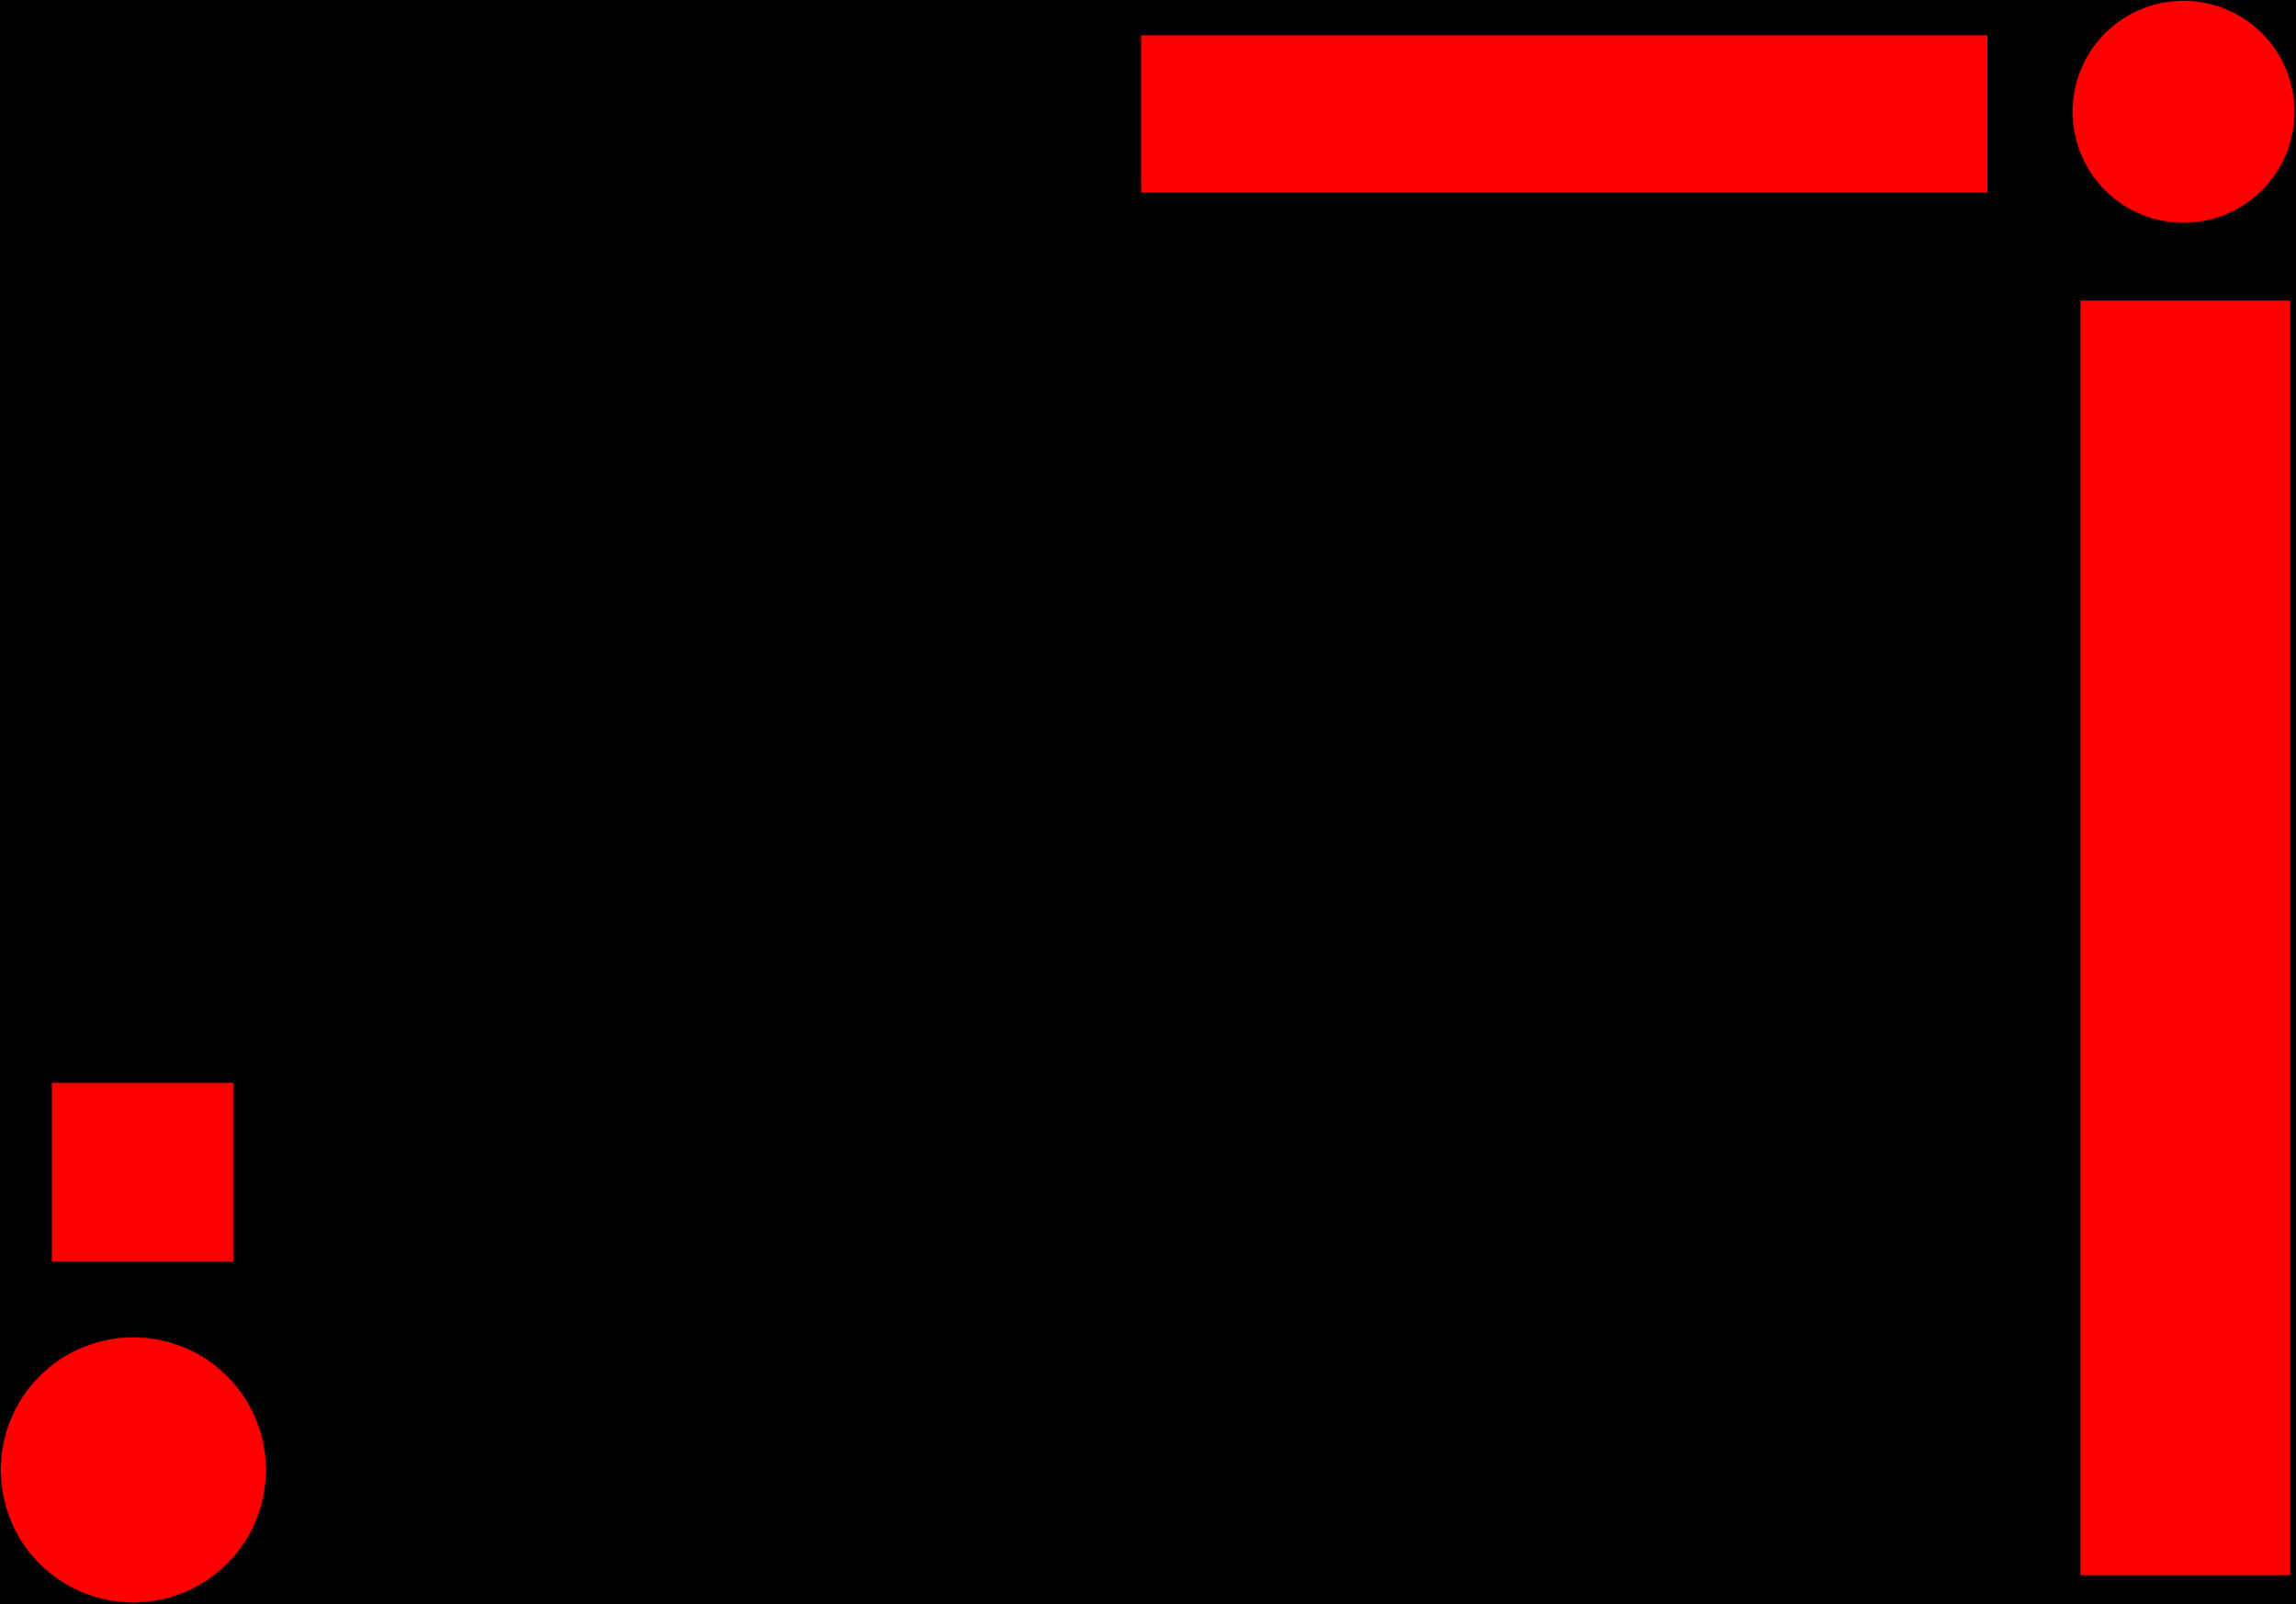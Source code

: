 <mxfile version="24.8.6">
  <diagram name="Page-1" id="-5a_yTGB8BfFHetPTBox">
    <mxGraphModel dx="3700" dy="2105" grid="0" gridSize="10" guides="1" tooltips="1" connect="1" arrows="1" fold="1" page="1" pageScale="1" pageWidth="1654" pageHeight="1169" background="#000000" math="0" shadow="0">
      <root>
        <mxCell id="0" />
        <mxCell id="1" parent="0" />
        <mxCell id="PgtVWtilIE-5q3GnIlGc-1" value="" style="rounded=0;whiteSpace=wrap;html=1;rotation=-90;fillColor=#ff0000;" parent="1" vertex="1">
          <mxGeometry x="69.5" y="773.5" width="125" height="127" as="geometry" />
        </mxCell>
        <mxCell id="PgtVWtilIE-5q3GnIlGc-2" value="" style="ellipse;whiteSpace=wrap;html=1;aspect=fixed;fillColor=#ff0000;strokeColor=#ff0000;" parent="1" vertex="1">
          <mxGeometry x="34" y="952" width="183" height="183" as="geometry" />
        </mxCell>
        <mxCell id="PgtVWtilIE-5q3GnIlGc-4" value="" style="ellipse;whiteSpace=wrap;html=1;aspect=fixed;fillColor=#ff0000;strokeColor=#ff0000;" parent="1" vertex="1">
          <mxGeometry x="1471" y="25" width="153" height="153" as="geometry" />
        </mxCell>
        <mxCell id="bAGUh_GjZapJnkl1ijTH-1" value="" style="rounded=0;whiteSpace=wrap;html=1;rotation=-90;fillColor=#ff0000;" vertex="1" parent="1">
          <mxGeometry x="1106.25" y="601.25" width="885" height="146.5" as="geometry" />
        </mxCell>
        <mxCell id="bAGUh_GjZapJnkl1ijTH-3" value="" style="rounded=0;whiteSpace=wrap;html=1;rotation=0;fillColor=#ff0000;" vertex="1" parent="1">
          <mxGeometry x="824" y="48" width="588" height="110" as="geometry" />
        </mxCell>
      </root>
    </mxGraphModel>
  </diagram>
</mxfile>
